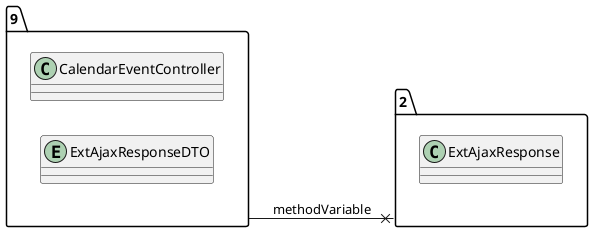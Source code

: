 @startuml 
allow_mixing
left to right direction
package "9"{
class CalendarEventController
entity ExtAjaxResponseDTO

}
package "2"{
class ExtAjaxResponse

}
"9" --x "2":methodVariable
@enduml